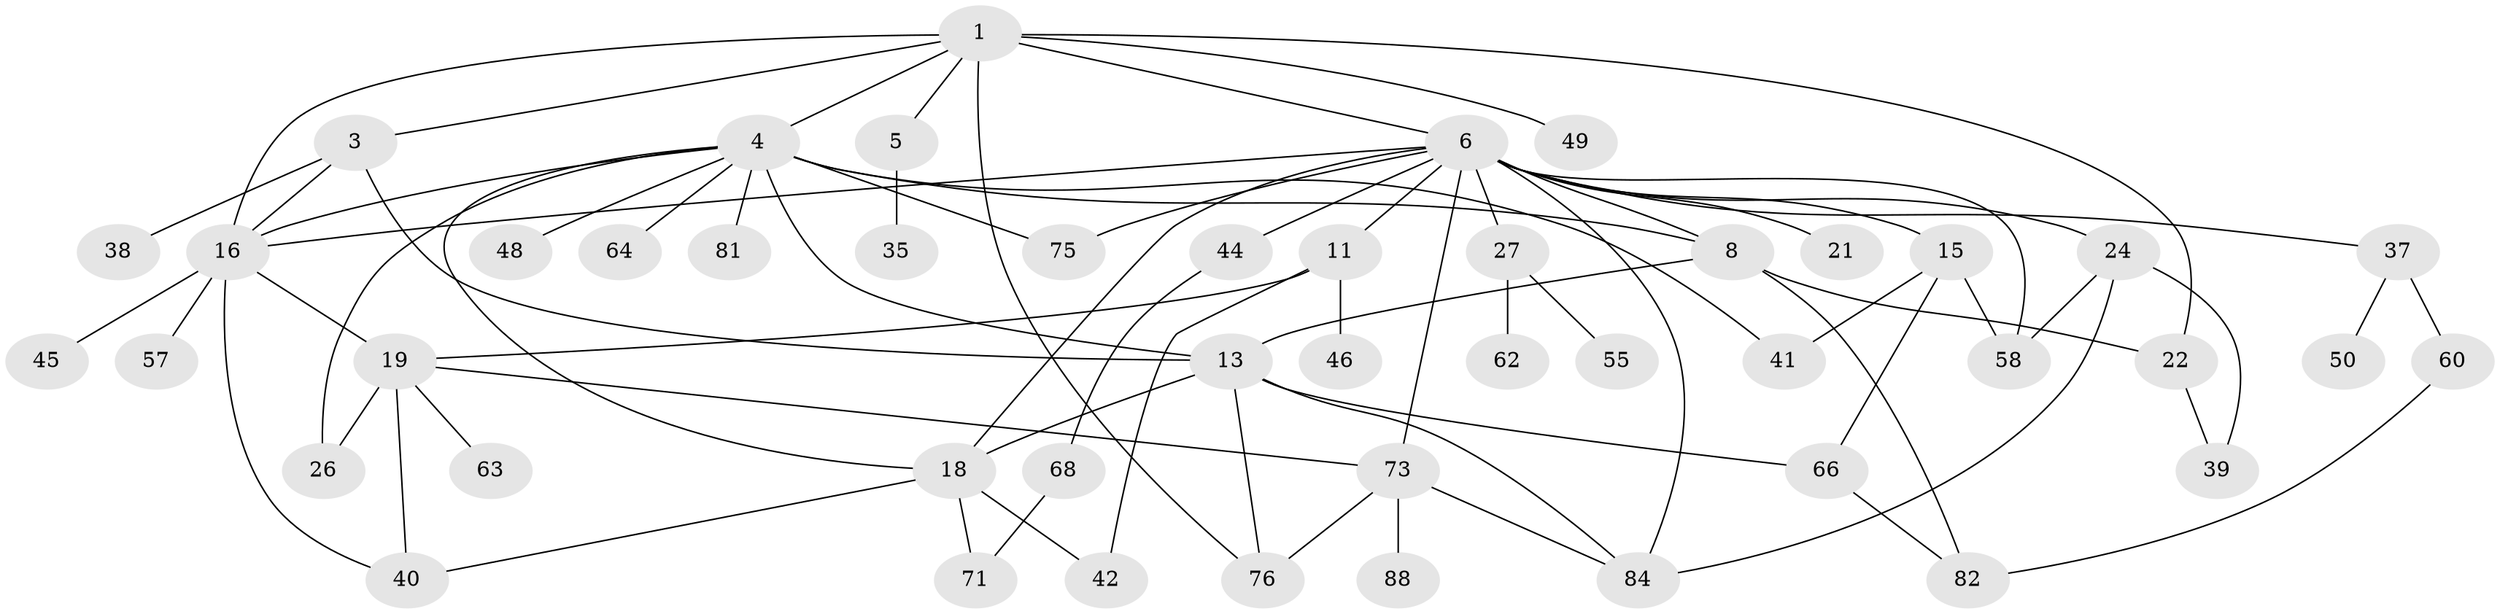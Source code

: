 // original degree distribution, {4: 0.18947368421052632, 6: 0.05263157894736842, 2: 0.21052631578947367, 5: 0.06315789473684211, 3: 0.2, 7: 0.010526315789473684, 1: 0.2736842105263158}
// Generated by graph-tools (version 1.1) at 2025/13/03/09/25 04:13:20]
// undirected, 47 vertices, 75 edges
graph export_dot {
graph [start="1"]
  node [color=gray90,style=filled];
  1 [super="+59+2"];
  3;
  4 [super="+7+9+43"];
  5;
  6 [super="+10+30+47+14"];
  8 [super="+25"];
  11;
  13 [super="+69+23"];
  15;
  16 [super="+51+17"];
  18 [super="+79+78+72"];
  19 [super="+20+36"];
  21;
  22 [super="+67+92+80"];
  24 [super="+32"];
  26;
  27 [super="+85+31+29"];
  35;
  37;
  38;
  39;
  40;
  41;
  42;
  44 [super="+94+53"];
  45;
  46;
  48;
  49;
  50 [super="+65"];
  55 [super="+93"];
  57;
  58;
  60 [super="+77"];
  62;
  63;
  64;
  66;
  68;
  71 [super="+74+91"];
  73;
  75;
  76;
  81;
  82;
  84 [super="+90"];
  88;
  1 -- 4;
  1 -- 22;
  1 -- 16;
  1 -- 76;
  1 -- 49;
  1 -- 3;
  1 -- 5;
  1 -- 6 [weight=2];
  3 -- 16;
  3 -- 38;
  3 -- 13;
  4 -- 41;
  4 -- 75;
  4 -- 48;
  4 -- 81;
  4 -- 18;
  4 -- 8;
  4 -- 16;
  4 -- 64;
  4 -- 26;
  4 -- 13 [weight=2];
  5 -- 35;
  6 -- 44;
  6 -- 73;
  6 -- 11 [weight=2];
  6 -- 18 [weight=2];
  6 -- 21;
  6 -- 24;
  6 -- 27 [weight=3];
  6 -- 75;
  6 -- 84;
  6 -- 37;
  6 -- 8 [weight=2];
  6 -- 58;
  6 -- 15;
  6 -- 16;
  8 -- 82;
  8 -- 13;
  8 -- 22;
  11 -- 42;
  11 -- 46;
  11 -- 19;
  13 -- 66;
  13 -- 76;
  13 -- 18;
  13 -- 84;
  15 -- 66;
  15 -- 41;
  15 -- 58;
  16 -- 19;
  16 -- 57;
  16 -- 40;
  16 -- 45;
  18 -- 71;
  18 -- 40;
  18 -- 42;
  19 -- 73;
  19 -- 26;
  19 -- 40;
  19 -- 63;
  22 -- 39;
  24 -- 39;
  24 -- 58;
  24 -- 84;
  27 -- 62;
  27 -- 55;
  37 -- 50;
  37 -- 60 [weight=2];
  44 -- 68;
  60 -- 82;
  66 -- 82;
  68 -- 71;
  73 -- 88;
  73 -- 84;
  73 -- 76;
}
